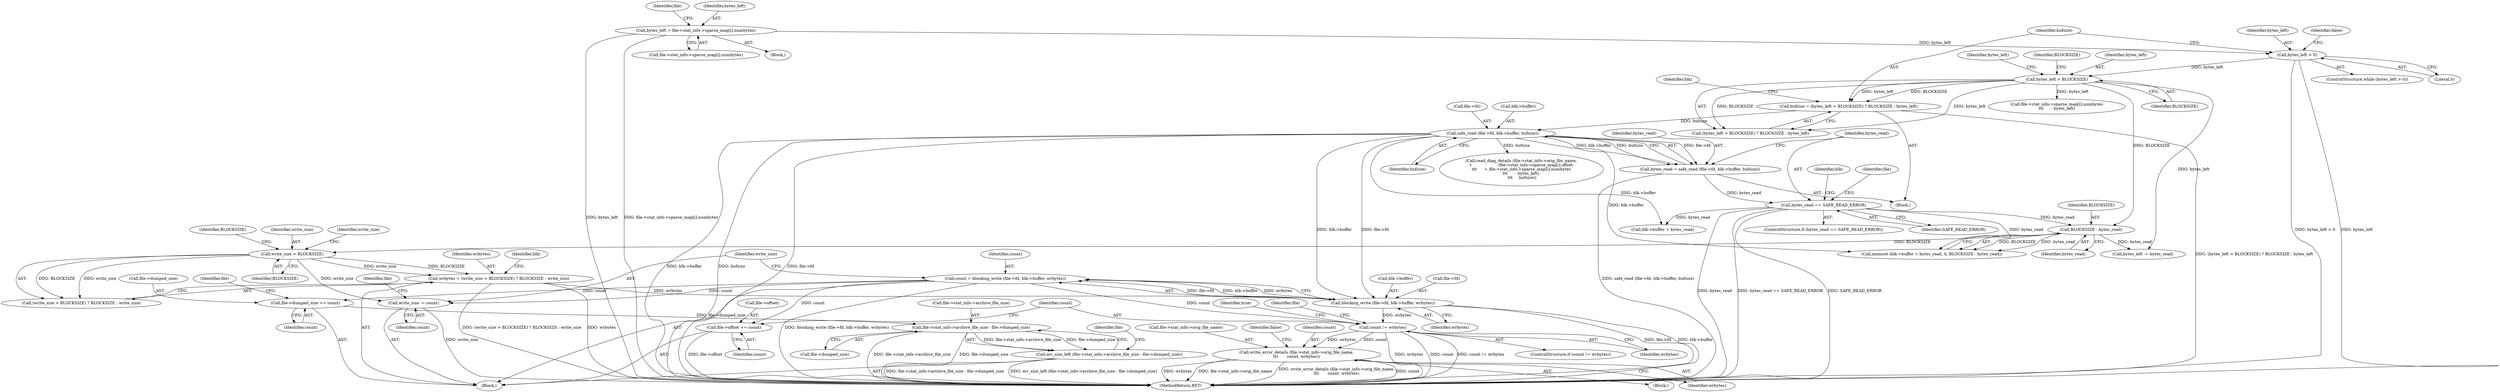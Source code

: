 digraph "0_savannah_c15c42ccd1e2377945fd0414eca1a49294bff454@API" {
"1000239" [label="(Call,count = blocking_write (file->fd, blk->buffer, wrbytes))"];
"1000241" [label="(Call,blocking_write (file->fd, blk->buffer, wrbytes))"];
"1000153" [label="(Call,safe_read (file->fd, blk->buffer, bufsize))"];
"1000139" [label="(Call,bufsize = (bytes_left > BLOCKSIZE) ? BLOCKSIZE : bytes_left)"];
"1000142" [label="(Call,bytes_left > BLOCKSIZE)"];
"1000134" [label="(Call,bytes_left > 0)"];
"1000107" [label="(Call,bytes_left = file->stat_info->sparse_map[i].numbytes)"];
"1000212" [label="(Call,wrbytes = (write_size > BLOCKSIZE) ? BLOCKSIZE : write_size)"];
"1000215" [label="(Call,write_size > BLOCKSIZE)"];
"1000203" [label="(Call,BLOCKSIZE - bytes_read)"];
"1000162" [label="(Call,bytes_read == SAFE_READ_ERROR)"];
"1000151" [label="(Call,bytes_read = safe_read (file->fd, blk->buffer, bufsize))"];
"1000249" [label="(Call,write_size -= count)"];
"1000252" [label="(Call,file->dumped_size += count)"];
"1000258" [label="(Call,file->stat_info->archive_file_size - file->dumped_size)"];
"1000257" [label="(Call,mv_size_left (file->stat_info->archive_file_size - file->dumped_size))"];
"1000267" [label="(Call,file->offset += count)"];
"1000273" [label="(Call,count != wrbytes)"];
"1000277" [label="(Call,write_error_details (file->stat_info->orig_file_name,\n\t\t\t       count, wrbytes))"];
"1000416" [label="(MethodReturn,RET)"];
"1000217" [label="(Identifier,BLOCKSIZE)"];
"1000139" [label="(Call,bufsize = (bytes_left > BLOCKSIZE) ? BLOCKSIZE : bytes_left)"];
"1000272" [label="(ControlStructure,if (count != wrbytes))"];
"1000104" [label="(Block,)"];
"1000135" [label="(Identifier,bytes_left)"];
"1000149" [label="(Identifier,blk)"];
"1000268" [label="(Call,file->offset)"];
"1000206" [label="(Call,bytes_left -= bytes_read)"];
"1000264" [label="(Call,file->dumped_size)"];
"1000209" [label="(Block,)"];
"1000182" [label="(Call,file->stat_info->sparse_map[i].numbytes\n\t\t\t      - bytes_left)"];
"1000157" [label="(Call,blk->buffer)"];
"1000259" [label="(Call,file->stat_info->archive_file_size)"];
"1000241" [label="(Call,blocking_write (file->fd, blk->buffer, wrbytes))"];
"1000253" [label="(Call,file->dumped_size)"];
"1000248" [label="(Identifier,wrbytes)"];
"1000277" [label="(Call,write_error_details (file->stat_info->orig_file_name,\n\t\t\t       count, wrbytes))"];
"1000219" [label="(Identifier,write_size)"];
"1000199" [label="(Identifier,blk)"];
"1000286" [label="(Identifier,false)"];
"1000239" [label="(Call,count = blocking_write (file->fd, blk->buffer, wrbytes))"];
"1000204" [label="(Identifier,BLOCKSIZE)"];
"1000161" [label="(ControlStructure,if (bytes_read == SAFE_READ_ERROR))"];
"1000144" [label="(Identifier,BLOCKSIZE)"];
"1000146" [label="(Identifier,bytes_left)"];
"1000245" [label="(Call,blk->buffer)"];
"1000196" [label="(Call,memset (blk->buffer + bytes_read, 0, BLOCKSIZE - bytes_read))"];
"1000203" [label="(Call,BLOCKSIZE - bytes_read)"];
"1000269" [label="(Identifier,file)"];
"1000251" [label="(Identifier,count)"];
"1000258" [label="(Call,file->stat_info->archive_file_size - file->dumped_size)"];
"1000160" [label="(Identifier,bufsize)"];
"1000166" [label="(Call,read_diag_details (file->stat_info->orig_file_name,\n\t                     (file->stat_info->sparse_map[i].offset\n\t\t\t      + file->stat_info->sparse_map[i].numbytes\n\t\t\t      - bytes_left),\n \t\t\t     bufsize))"];
"1000153" [label="(Call,safe_read (file->fd, blk->buffer, bufsize))"];
"1000240" [label="(Identifier,count)"];
"1000242" [label="(Call,file->fd)"];
"1000215" [label="(Call,write_size > BLOCKSIZE)"];
"1000288" [label="(Identifier,true)"];
"1000107" [label="(Call,bytes_left = file->stat_info->sparse_map[i].numbytes)"];
"1000291" [label="(Identifier,false)"];
"1000133" [label="(ControlStructure,while (bytes_left > 0))"];
"1000275" [label="(Identifier,wrbytes)"];
"1000252" [label="(Call,file->dumped_size += count)"];
"1000218" [label="(Identifier,BLOCKSIZE)"];
"1000109" [label="(Call,file->stat_info->sparse_map[i].numbytes)"];
"1000267" [label="(Call,file->offset += count)"];
"1000154" [label="(Call,file->fd)"];
"1000136" [label="(Literal,0)"];
"1000213" [label="(Identifier,wrbytes)"];
"1000145" [label="(Identifier,BLOCKSIZE)"];
"1000137" [label="(Block,)"];
"1000283" [label="(Identifier,count)"];
"1000162" [label="(Call,bytes_read == SAFE_READ_ERROR)"];
"1000261" [label="(Identifier,file)"];
"1000212" [label="(Call,wrbytes = (write_size > BLOCKSIZE) ? BLOCKSIZE : write_size)"];
"1000276" [label="(Block,)"];
"1000152" [label="(Identifier,bytes_read)"];
"1000273" [label="(Call,count != wrbytes)"];
"1000164" [label="(Identifier,SAFE_READ_ERROR)"];
"1000205" [label="(Identifier,bytes_read)"];
"1000140" [label="(Identifier,bufsize)"];
"1000271" [label="(Identifier,count)"];
"1000169" [label="(Identifier,file)"];
"1000222" [label="(Identifier,blk)"];
"1000134" [label="(Call,bytes_left > 0)"];
"1000216" [label="(Identifier,write_size)"];
"1000278" [label="(Call,file->stat_info->orig_file_name)"];
"1000250" [label="(Identifier,write_size)"];
"1000280" [label="(Identifier,file)"];
"1000256" [label="(Identifier,count)"];
"1000121" [label="(Identifier,file)"];
"1000141" [label="(Call,(bytes_left > BLOCKSIZE) ? BLOCKSIZE : bytes_left)"];
"1000163" [label="(Identifier,bytes_read)"];
"1000257" [label="(Call,mv_size_left (file->stat_info->archive_file_size - file->dumped_size))"];
"1000197" [label="(Call,blk->buffer + bytes_read)"];
"1000284" [label="(Identifier,wrbytes)"];
"1000214" [label="(Call,(write_size > BLOCKSIZE) ? BLOCKSIZE : write_size)"];
"1000151" [label="(Call,bytes_read = safe_read (file->fd, blk->buffer, bufsize))"];
"1000142" [label="(Call,bytes_left > BLOCKSIZE)"];
"1000249" [label="(Call,write_size -= count)"];
"1000143" [label="(Identifier,bytes_left)"];
"1000108" [label="(Identifier,bytes_left)"];
"1000254" [label="(Identifier,file)"];
"1000274" [label="(Identifier,count)"];
"1000239" -> "1000209"  [label="AST: "];
"1000239" -> "1000241"  [label="CFG: "];
"1000240" -> "1000239"  [label="AST: "];
"1000241" -> "1000239"  [label="AST: "];
"1000250" -> "1000239"  [label="CFG: "];
"1000239" -> "1000416"  [label="DDG: blocking_write (file->fd, blk->buffer, wrbytes)"];
"1000241" -> "1000239"  [label="DDG: file->fd"];
"1000241" -> "1000239"  [label="DDG: blk->buffer"];
"1000241" -> "1000239"  [label="DDG: wrbytes"];
"1000239" -> "1000249"  [label="DDG: count"];
"1000239" -> "1000252"  [label="DDG: count"];
"1000239" -> "1000267"  [label="DDG: count"];
"1000239" -> "1000273"  [label="DDG: count"];
"1000241" -> "1000248"  [label="CFG: "];
"1000242" -> "1000241"  [label="AST: "];
"1000245" -> "1000241"  [label="AST: "];
"1000248" -> "1000241"  [label="AST: "];
"1000241" -> "1000416"  [label="DDG: file->fd"];
"1000241" -> "1000416"  [label="DDG: blk->buffer"];
"1000153" -> "1000241"  [label="DDG: file->fd"];
"1000153" -> "1000241"  [label="DDG: blk->buffer"];
"1000212" -> "1000241"  [label="DDG: wrbytes"];
"1000241" -> "1000273"  [label="DDG: wrbytes"];
"1000153" -> "1000151"  [label="AST: "];
"1000153" -> "1000160"  [label="CFG: "];
"1000154" -> "1000153"  [label="AST: "];
"1000157" -> "1000153"  [label="AST: "];
"1000160" -> "1000153"  [label="AST: "];
"1000151" -> "1000153"  [label="CFG: "];
"1000153" -> "1000416"  [label="DDG: blk->buffer"];
"1000153" -> "1000416"  [label="DDG: bufsize"];
"1000153" -> "1000416"  [label="DDG: file->fd"];
"1000153" -> "1000151"  [label="DDG: file->fd"];
"1000153" -> "1000151"  [label="DDG: blk->buffer"];
"1000153" -> "1000151"  [label="DDG: bufsize"];
"1000139" -> "1000153"  [label="DDG: bufsize"];
"1000153" -> "1000166"  [label="DDG: bufsize"];
"1000153" -> "1000196"  [label="DDG: blk->buffer"];
"1000153" -> "1000197"  [label="DDG: blk->buffer"];
"1000139" -> "1000137"  [label="AST: "];
"1000139" -> "1000141"  [label="CFG: "];
"1000140" -> "1000139"  [label="AST: "];
"1000141" -> "1000139"  [label="AST: "];
"1000149" -> "1000139"  [label="CFG: "];
"1000139" -> "1000416"  [label="DDG: (bytes_left > BLOCKSIZE) ? BLOCKSIZE : bytes_left"];
"1000142" -> "1000139"  [label="DDG: BLOCKSIZE"];
"1000142" -> "1000139"  [label="DDG: bytes_left"];
"1000142" -> "1000141"  [label="AST: "];
"1000142" -> "1000144"  [label="CFG: "];
"1000143" -> "1000142"  [label="AST: "];
"1000144" -> "1000142"  [label="AST: "];
"1000145" -> "1000142"  [label="CFG: "];
"1000146" -> "1000142"  [label="CFG: "];
"1000134" -> "1000142"  [label="DDG: bytes_left"];
"1000142" -> "1000141"  [label="DDG: BLOCKSIZE"];
"1000142" -> "1000141"  [label="DDG: bytes_left"];
"1000142" -> "1000182"  [label="DDG: bytes_left"];
"1000142" -> "1000203"  [label="DDG: BLOCKSIZE"];
"1000142" -> "1000206"  [label="DDG: bytes_left"];
"1000134" -> "1000133"  [label="AST: "];
"1000134" -> "1000136"  [label="CFG: "];
"1000135" -> "1000134"  [label="AST: "];
"1000136" -> "1000134"  [label="AST: "];
"1000140" -> "1000134"  [label="CFG: "];
"1000291" -> "1000134"  [label="CFG: "];
"1000134" -> "1000416"  [label="DDG: bytes_left > 0"];
"1000134" -> "1000416"  [label="DDG: bytes_left"];
"1000107" -> "1000134"  [label="DDG: bytes_left"];
"1000107" -> "1000104"  [label="AST: "];
"1000107" -> "1000109"  [label="CFG: "];
"1000108" -> "1000107"  [label="AST: "];
"1000109" -> "1000107"  [label="AST: "];
"1000121" -> "1000107"  [label="CFG: "];
"1000107" -> "1000416"  [label="DDG: bytes_left"];
"1000107" -> "1000416"  [label="DDG: file->stat_info->sparse_map[i].numbytes"];
"1000212" -> "1000209"  [label="AST: "];
"1000212" -> "1000214"  [label="CFG: "];
"1000213" -> "1000212"  [label="AST: "];
"1000214" -> "1000212"  [label="AST: "];
"1000222" -> "1000212"  [label="CFG: "];
"1000212" -> "1000416"  [label="DDG: (write_size > BLOCKSIZE) ? BLOCKSIZE : write_size"];
"1000212" -> "1000416"  [label="DDG: wrbytes"];
"1000215" -> "1000212"  [label="DDG: BLOCKSIZE"];
"1000215" -> "1000212"  [label="DDG: write_size"];
"1000215" -> "1000214"  [label="AST: "];
"1000215" -> "1000217"  [label="CFG: "];
"1000216" -> "1000215"  [label="AST: "];
"1000217" -> "1000215"  [label="AST: "];
"1000218" -> "1000215"  [label="CFG: "];
"1000219" -> "1000215"  [label="CFG: "];
"1000203" -> "1000215"  [label="DDG: BLOCKSIZE"];
"1000215" -> "1000214"  [label="DDG: BLOCKSIZE"];
"1000215" -> "1000214"  [label="DDG: write_size"];
"1000215" -> "1000249"  [label="DDG: write_size"];
"1000203" -> "1000196"  [label="AST: "];
"1000203" -> "1000205"  [label="CFG: "];
"1000204" -> "1000203"  [label="AST: "];
"1000205" -> "1000203"  [label="AST: "];
"1000196" -> "1000203"  [label="CFG: "];
"1000203" -> "1000196"  [label="DDG: BLOCKSIZE"];
"1000203" -> "1000196"  [label="DDG: bytes_read"];
"1000162" -> "1000203"  [label="DDG: bytes_read"];
"1000203" -> "1000206"  [label="DDG: bytes_read"];
"1000162" -> "1000161"  [label="AST: "];
"1000162" -> "1000164"  [label="CFG: "];
"1000163" -> "1000162"  [label="AST: "];
"1000164" -> "1000162"  [label="AST: "];
"1000169" -> "1000162"  [label="CFG: "];
"1000199" -> "1000162"  [label="CFG: "];
"1000162" -> "1000416"  [label="DDG: SAFE_READ_ERROR"];
"1000162" -> "1000416"  [label="DDG: bytes_read"];
"1000162" -> "1000416"  [label="DDG: bytes_read == SAFE_READ_ERROR"];
"1000151" -> "1000162"  [label="DDG: bytes_read"];
"1000162" -> "1000196"  [label="DDG: bytes_read"];
"1000162" -> "1000197"  [label="DDG: bytes_read"];
"1000151" -> "1000137"  [label="AST: "];
"1000152" -> "1000151"  [label="AST: "];
"1000163" -> "1000151"  [label="CFG: "];
"1000151" -> "1000416"  [label="DDG: safe_read (file->fd, blk->buffer, bufsize)"];
"1000249" -> "1000209"  [label="AST: "];
"1000249" -> "1000251"  [label="CFG: "];
"1000250" -> "1000249"  [label="AST: "];
"1000251" -> "1000249"  [label="AST: "];
"1000254" -> "1000249"  [label="CFG: "];
"1000249" -> "1000416"  [label="DDG: write_size"];
"1000252" -> "1000209"  [label="AST: "];
"1000252" -> "1000256"  [label="CFG: "];
"1000253" -> "1000252"  [label="AST: "];
"1000256" -> "1000252"  [label="AST: "];
"1000261" -> "1000252"  [label="CFG: "];
"1000252" -> "1000258"  [label="DDG: file->dumped_size"];
"1000258" -> "1000257"  [label="AST: "];
"1000258" -> "1000264"  [label="CFG: "];
"1000259" -> "1000258"  [label="AST: "];
"1000264" -> "1000258"  [label="AST: "];
"1000257" -> "1000258"  [label="CFG: "];
"1000258" -> "1000416"  [label="DDG: file->stat_info->archive_file_size"];
"1000258" -> "1000416"  [label="DDG: file->dumped_size"];
"1000258" -> "1000257"  [label="DDG: file->stat_info->archive_file_size"];
"1000258" -> "1000257"  [label="DDG: file->dumped_size"];
"1000257" -> "1000209"  [label="AST: "];
"1000269" -> "1000257"  [label="CFG: "];
"1000257" -> "1000416"  [label="DDG: file->stat_info->archive_file_size - file->dumped_size"];
"1000257" -> "1000416"  [label="DDG: mv_size_left (file->stat_info->archive_file_size - file->dumped_size)"];
"1000267" -> "1000209"  [label="AST: "];
"1000267" -> "1000271"  [label="CFG: "];
"1000268" -> "1000267"  [label="AST: "];
"1000271" -> "1000267"  [label="AST: "];
"1000274" -> "1000267"  [label="CFG: "];
"1000267" -> "1000416"  [label="DDG: file->offset"];
"1000273" -> "1000272"  [label="AST: "];
"1000273" -> "1000275"  [label="CFG: "];
"1000274" -> "1000273"  [label="AST: "];
"1000275" -> "1000273"  [label="AST: "];
"1000280" -> "1000273"  [label="CFG: "];
"1000288" -> "1000273"  [label="CFG: "];
"1000273" -> "1000416"  [label="DDG: wrbytes"];
"1000273" -> "1000416"  [label="DDG: count"];
"1000273" -> "1000416"  [label="DDG: count != wrbytes"];
"1000273" -> "1000277"  [label="DDG: count"];
"1000273" -> "1000277"  [label="DDG: wrbytes"];
"1000277" -> "1000276"  [label="AST: "];
"1000277" -> "1000284"  [label="CFG: "];
"1000278" -> "1000277"  [label="AST: "];
"1000283" -> "1000277"  [label="AST: "];
"1000284" -> "1000277"  [label="AST: "];
"1000286" -> "1000277"  [label="CFG: "];
"1000277" -> "1000416"  [label="DDG: wrbytes"];
"1000277" -> "1000416"  [label="DDG: file->stat_info->orig_file_name"];
"1000277" -> "1000416"  [label="DDG: write_error_details (file->stat_info->orig_file_name,\n\t\t\t       count, wrbytes)"];
"1000277" -> "1000416"  [label="DDG: count"];
}
